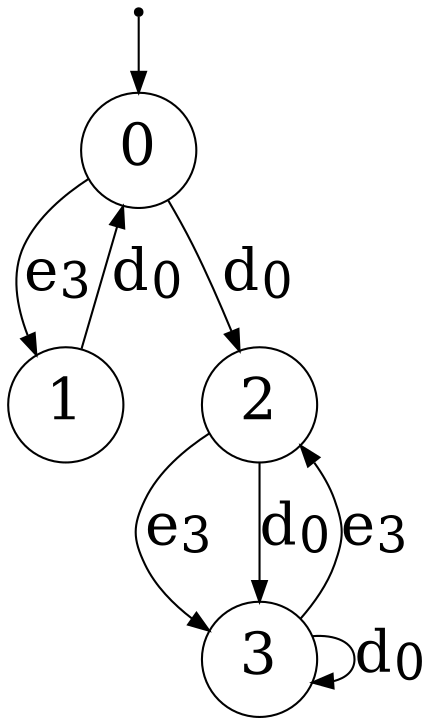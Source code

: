 digraph G {
"n0"[label= <0> shape=circle color="black" style=wedged fillcolor="white" style=filled fontsize="28"];
"ArbitraryUnusedNameNoWorriesJustGrooving1"[fontSize=1 shape=point];
"n1"[label= <1> shape=circle color="black" style=wedged fillcolor="white" style=filled fontsize="28"];
"n2"[label= <2> shape=circle color="black" style=wedged fillcolor="white" style=filled fontsize="28"];
"n3"[label= <3> shape=circle color="black" style=wedged fillcolor="white" style=filled fontsize="28"];
{"ArbitraryUnusedNameNoWorriesJustGrooving1"}->{"n0"};
{"n0"}->{"n1"}[label = <e<sub>3</sub>> color="black" arrowhead="normal" style="" fontsize="28"];
{"n0"}->{"n2"}[label = <d<sub>0</sub>> color="black" arrowhead="normal" style="" fontsize="28"];
{"n1"}->{"n0"}[label = <d<sub>0</sub>> color="black" arrowhead="normal" style="" fontsize="28"];
{"n2"}->{"n3"}[label = <e<sub>3</sub>> color="black" arrowhead="normal" style="" fontsize="28"];
{"n2"}->{"n3"}[label = <d<sub>0</sub>> color="black" arrowhead="normal" style="" fontsize="28"];
{"n3"}->{"n2"}[label = <e<sub>3</sub>> color="black" arrowhead="normal" style="" fontsize="28"];
{"n3"}->{"n3"}[label = <d<sub>0</sub>> color="black" arrowhead="normal" style="" fontsize="28"];
}
